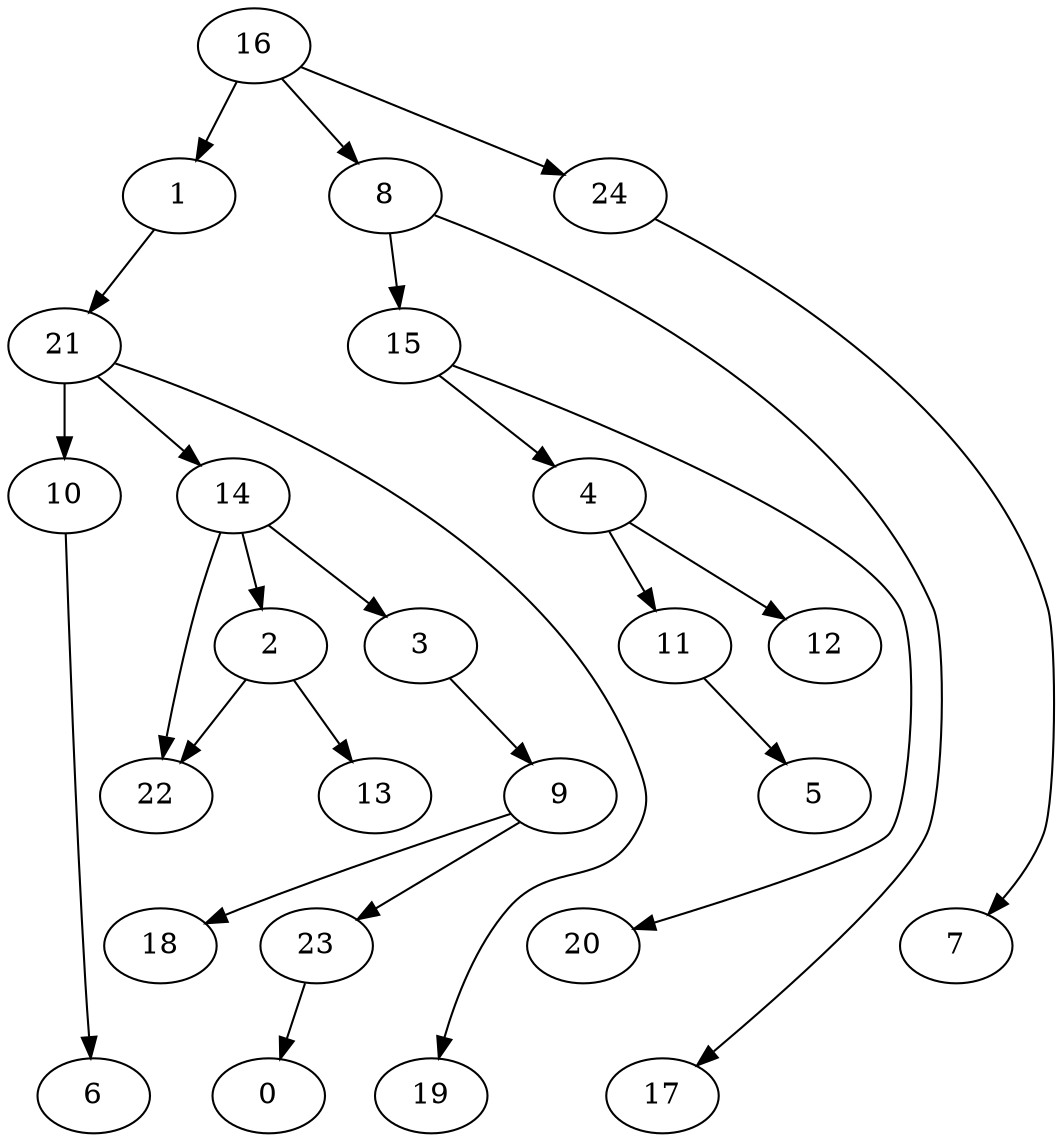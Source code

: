 digraph G {
    1;
    21;
    10;
    14;
    19;
    6;
    2;
    22;
    3;
    13;
    9;
    18;
    23;
    0;
    4;
    11;
    12;
    5;
    8;
    15;
    17;
    20;
    16;
    24;
    7;
    1 -> 21 [weight=0];
    21 -> 10 [weight=4];
    21 -> 14 [weight=0];
    21 -> 19 [weight=0];
    10 -> 6 [weight=0];
    14 -> 2 [weight=0];
    14 -> 22 [weight=2];
    14 -> 3 [weight=2];
    2 -> 13 [weight=0];
    2 -> 22 [weight=1];
    3 -> 9 [weight=0];
    9 -> 18 [weight=0];
    9 -> 23 [weight=0];
    23 -> 0 [weight=0];
    4 -> 11 [weight=0];
    4 -> 12 [weight=0];
    11 -> 5 [weight=0];
    8 -> 15 [weight=0];
    8 -> 17 [weight=0];
    15 -> 4 [weight=0];
    15 -> 20 [weight=0];
    16 -> 1 [weight=0];
    16 -> 8 [weight=0];
    16 -> 24 [weight=0];
    24 -> 7 [weight=0];
}
